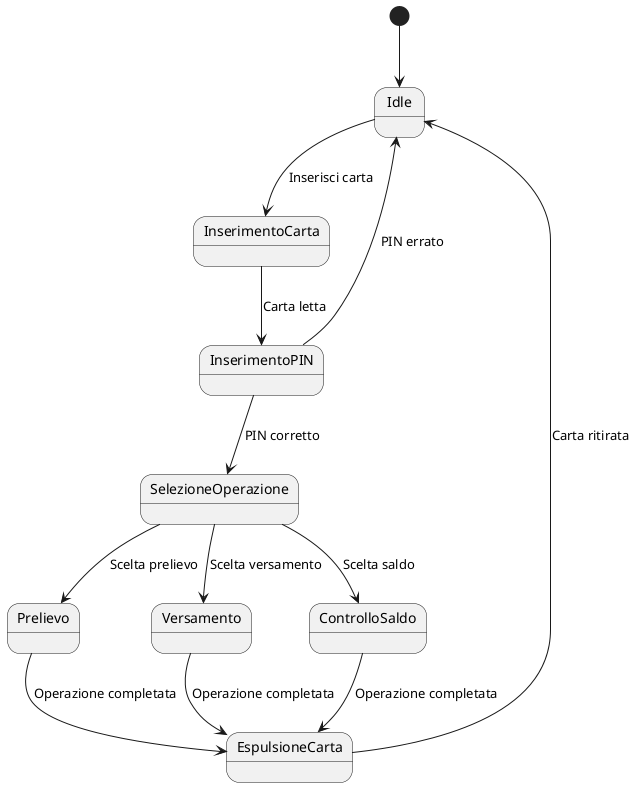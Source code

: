 @startuml
[*] --> Idle
Idle --> InserimentoCarta : Inserisci carta
InserimentoCarta --> InserimentoPIN : Carta letta
InserimentoPIN --> Idle : PIN errato
InserimentoPIN --> SelezioneOperazione : PIN corretto
SelezioneOperazione --> Prelievo : Scelta prelievo
SelezioneOperazione --> Versamento : Scelta versamento
SelezioneOperazione --> ControlloSaldo : Scelta saldo
Prelievo --> EspulsioneCarta : Operazione completata
Versamento --> EspulsioneCarta : Operazione completata
ControlloSaldo --> EspulsioneCarta : Operazione completata
EspulsioneCarta --> Idle : Carta ritirata
@enduml
